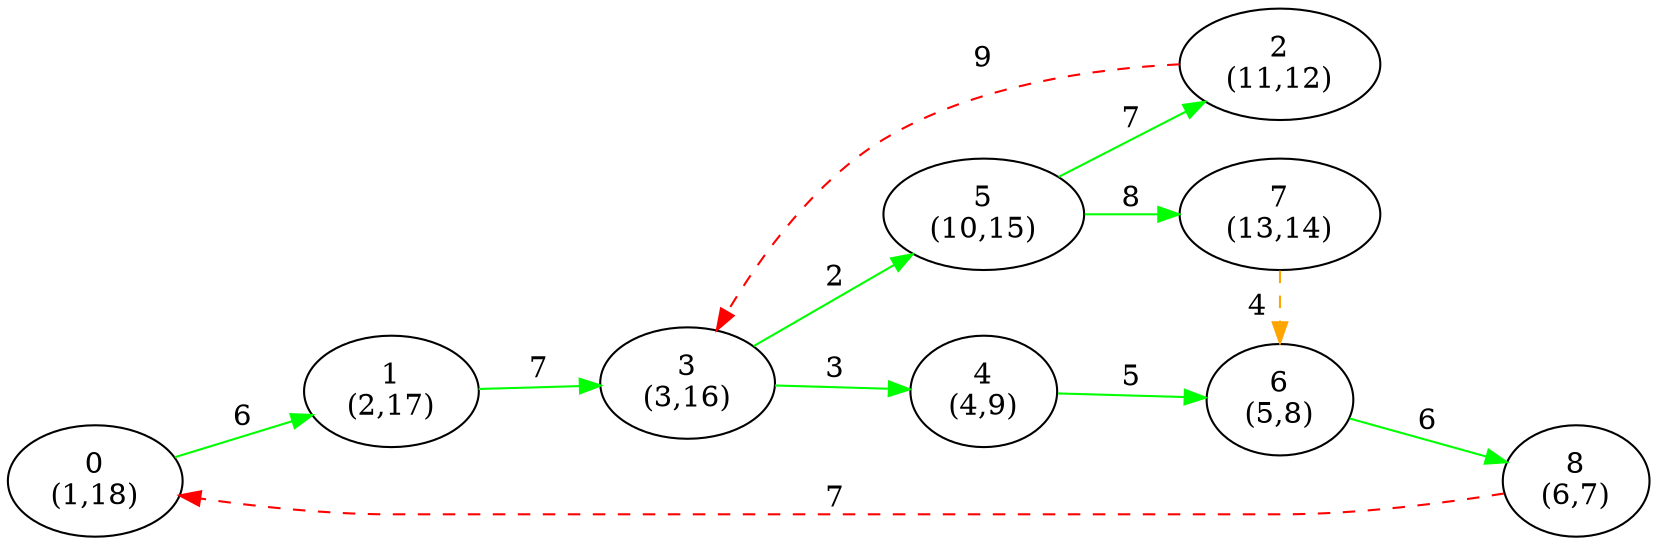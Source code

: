 digraph G {
ranksep = "equally";
rankdir = LR;
{rank = same; "0
(1,18)"; };
{rank = same; "1
(2,17)"; };
{rank = same; "3
(3,16)"; };
{rank = same; "4
(4,9)"; "5
(10,15)"; };
{rank = same; "6
(5,8)"; "2
(11,12)"; "7
(13,14)"; };
{rank = same; "8
(6,7)"; };
{rank = same; };
"0
(1,18)"->"1
(2,17)"[label="6" color = "green"];
"1
(2,17)"->"3
(3,16)"[label="7" color = "green"];
"3
(3,16)"->"4
(4,9)"[label="3" color = "green"];
"3
(3,16)"->"5
(10,15)"[label="2" color = "green"];
"4
(4,9)"->"6
(5,8)"[label="5" color = "green"];
"5
(10,15)"->"2
(11,12)"[label="7" color = "green"];
"5
(10,15)"->"7
(13,14)"[label="8" color = "green"];
"6
(5,8)"->"8
(6,7)"[label="6" color = "green"];
"2
(11,12)"->"3
(3,16)"[label="9" color = "red" style = "dashed"];
"7
(13,14)"->"6
(5,8)"[label="4" color = "orange" style = "dashed"];
"8
(6,7)"->"0
(1,18)"[label="7" color = "red" style = "dashed"];
}

